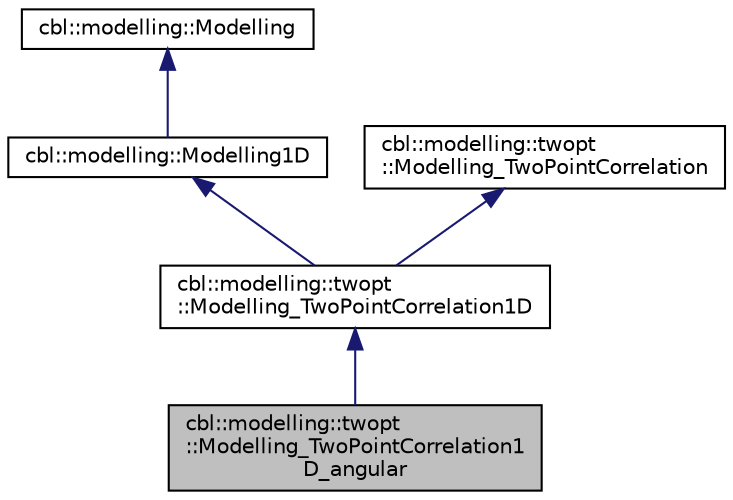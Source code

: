 digraph "cbl::modelling::twopt::Modelling_TwoPointCorrelation1D_angular"
{
  edge [fontname="Helvetica",fontsize="10",labelfontname="Helvetica",labelfontsize="10"];
  node [fontname="Helvetica",fontsize="10",shape=record];
  Node0 [label="cbl::modelling::twopt\l::Modelling_TwoPointCorrelation1\lD_angular",height=0.2,width=0.4,color="black", fillcolor="grey75", style="filled", fontcolor="black"];
  Node1 -> Node0 [dir="back",color="midnightblue",fontsize="10",style="solid",fontname="Helvetica"];
  Node1 [label="cbl::modelling::twopt\l::Modelling_TwoPointCorrelation1D",height=0.2,width=0.4,color="black", fillcolor="white", style="filled",URL="$d6/d8d/classcbl_1_1modelling_1_1twopt_1_1Modelling__TwoPointCorrelation1D.html",tooltip="The class Modelling_TwoPointCorrelation1D. "];
  Node2 -> Node1 [dir="back",color="midnightblue",fontsize="10",style="solid",fontname="Helvetica"];
  Node2 [label="cbl::modelling::Modelling1D",height=0.2,width=0.4,color="black", fillcolor="white", style="filled",URL="$d3/d42/classcbl_1_1modelling_1_1Modelling1D.html",tooltip="The class Modelling1D. "];
  Node3 -> Node2 [dir="back",color="midnightblue",fontsize="10",style="solid",fontname="Helvetica"];
  Node3 [label="cbl::modelling::Modelling",height=0.2,width=0.4,color="black", fillcolor="white", style="filled",URL="$de/ddc/classcbl_1_1modelling_1_1Modelling.html",tooltip="The class Modelling. "];
  Node4 -> Node1 [dir="back",color="midnightblue",fontsize="10",style="solid",fontname="Helvetica"];
  Node4 [label="cbl::modelling::twopt\l::Modelling_TwoPointCorrelation",height=0.2,width=0.4,color="black", fillcolor="white", style="filled",URL="$d0/d7c/classcbl_1_1modelling_1_1twopt_1_1Modelling__TwoPointCorrelation.html",tooltip="The class Modelling_TwoPointCorrelation. "];
}

